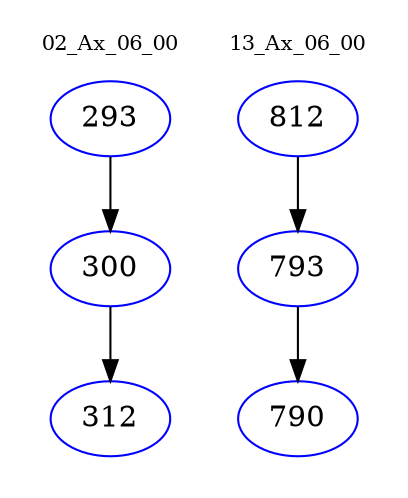 digraph{
subgraph cluster_0 {
color = white
label = "02_Ax_06_00";
fontsize=10;
T0_293 [label="293", color="blue"]
T0_293 -> T0_300 [color="black"]
T0_300 [label="300", color="blue"]
T0_300 -> T0_312 [color="black"]
T0_312 [label="312", color="blue"]
}
subgraph cluster_1 {
color = white
label = "13_Ax_06_00";
fontsize=10;
T1_812 [label="812", color="blue"]
T1_812 -> T1_793 [color="black"]
T1_793 [label="793", color="blue"]
T1_793 -> T1_790 [color="black"]
T1_790 [label="790", color="blue"]
}
}

